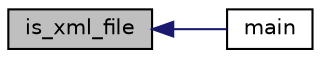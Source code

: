 digraph "is_xml_file"
{
  edge [fontname="Helvetica",fontsize="10",labelfontname="Helvetica",labelfontsize="10"];
  node [fontname="Helvetica",fontsize="10",shape=record];
  rankdir="LR";
  Node9396 [label="is_xml_file",height=0.2,width=0.4,color="black", fillcolor="grey75", style="filled", fontcolor="black"];
  Node9396 -> Node9397 [dir="back",color="midnightblue",fontsize="10",style="solid",fontname="Helvetica"];
  Node9397 [label="main",height=0.2,width=0.4,color="black", fillcolor="white", style="filled",URL="$dc/dbc/solve__diophant_8_c.html#a3c04138a5bfe5d72780bb7e82a18e627"];
}
